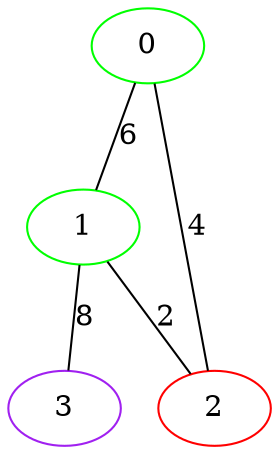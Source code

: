 graph "" {
0 [color=green, weight=2];
1 [color=green, weight=2];
2 [color=red, weight=1];
3 [color=purple, weight=4];
0 -- 1  [key=0, label=6];
0 -- 2  [key=0, label=4];
1 -- 2  [key=0, label=2];
1 -- 3  [key=0, label=8];
}

